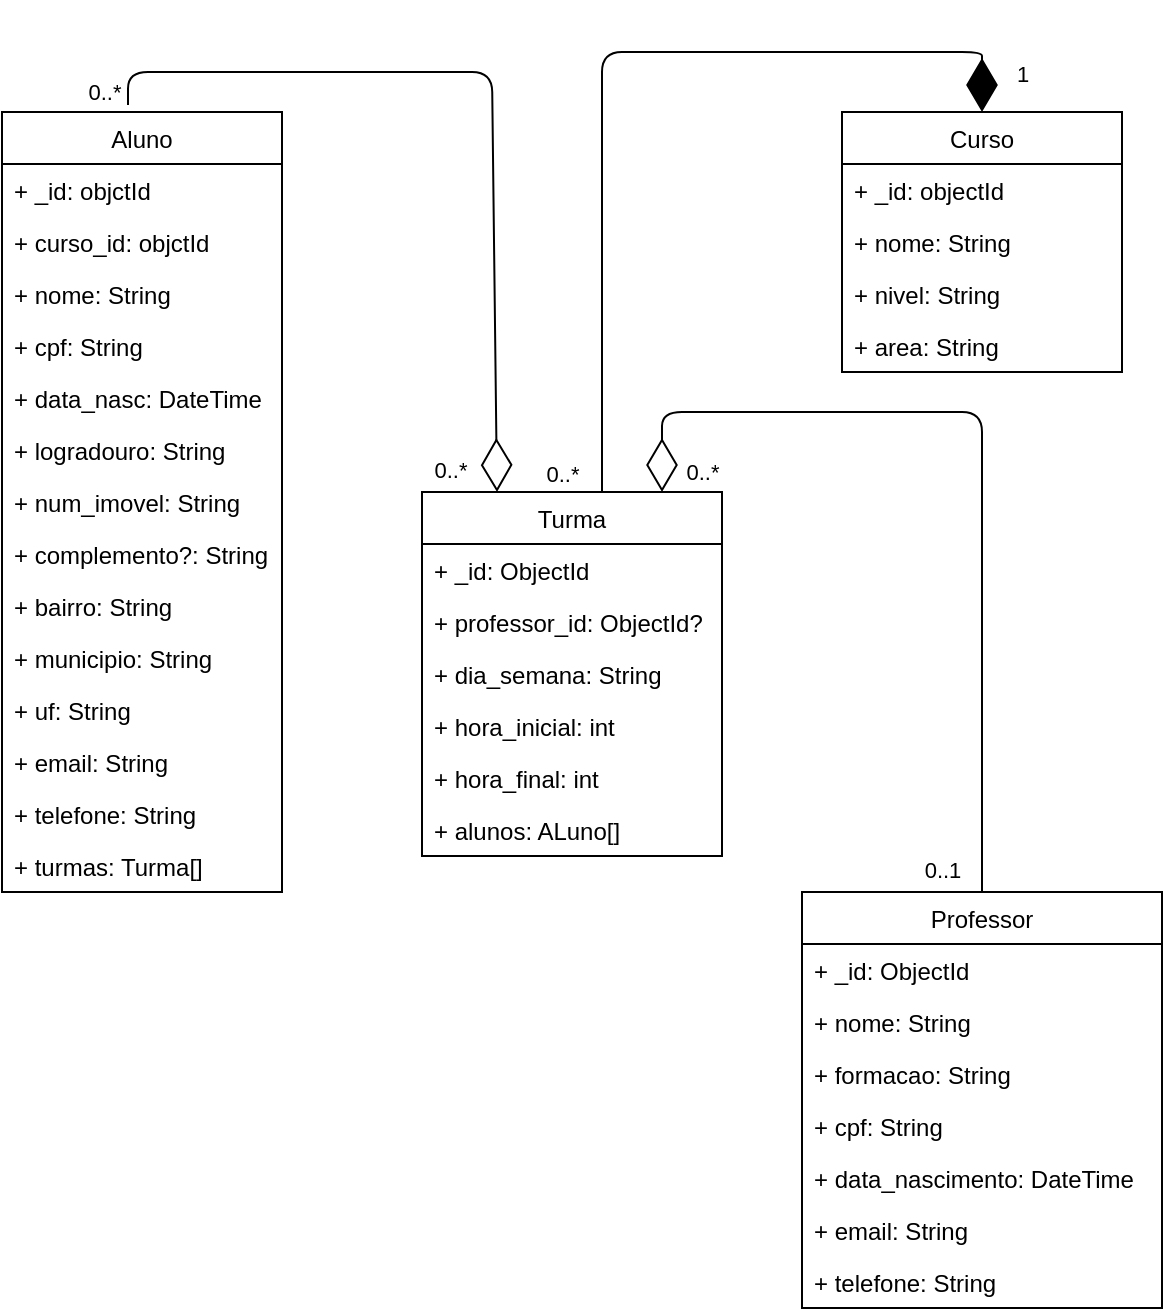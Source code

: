 <mxfile>
    <diagram id="9lBfAvcUG8FW7sj4ERA5" name="Page-2">
        <mxGraphModel dx="828" dy="1700" grid="1" gridSize="10" guides="1" tooltips="1" connect="1" arrows="1" fold="1" page="1" pageScale="1" pageWidth="850" pageHeight="1100" math="0" shadow="0">
            <root>
                <mxCell id="0"/>
                <mxCell id="1" parent="0"/>
                <mxCell id="8osK82hQY36cK4FPJVSQ-1" value="Aluno" style="swimlane;fontStyle=0;childLayout=stackLayout;horizontal=1;startSize=26;fillColor=none;horizontalStack=0;resizeParent=1;resizeParentMax=0;resizeLast=0;collapsible=1;marginBottom=0;" parent="1" vertex="1">
                    <mxGeometry x="40" y="40" width="140" height="390" as="geometry">
                        <mxRectangle x="40" y="40" width="70" height="30" as="alternateBounds"/>
                    </mxGeometry>
                </mxCell>
                <mxCell id="Wv_5DYYOoGQ2O_8nQIuu-14" value="+ _id: objctId" style="text;strokeColor=none;fillColor=none;align=left;verticalAlign=top;spacingLeft=4;spacingRight=4;overflow=hidden;rotatable=0;points=[[0,0.5],[1,0.5]];portConstraint=eastwest;" vertex="1" parent="8osK82hQY36cK4FPJVSQ-1">
                    <mxGeometry y="26" width="140" height="26" as="geometry"/>
                </mxCell>
                <mxCell id="8osK82hQY36cK4FPJVSQ-2" value="+ curso_id: objctId" style="text;strokeColor=none;fillColor=none;align=left;verticalAlign=top;spacingLeft=4;spacingRight=4;overflow=hidden;rotatable=0;points=[[0,0.5],[1,0.5]];portConstraint=eastwest;" parent="8osK82hQY36cK4FPJVSQ-1" vertex="1">
                    <mxGeometry y="52" width="140" height="26" as="geometry"/>
                </mxCell>
                <mxCell id="8osK82hQY36cK4FPJVSQ-3" value="+ nome: String" style="text;strokeColor=none;fillColor=none;align=left;verticalAlign=top;spacingLeft=4;spacingRight=4;overflow=hidden;rotatable=0;points=[[0,0.5],[1,0.5]];portConstraint=eastwest;" parent="8osK82hQY36cK4FPJVSQ-1" vertex="1">
                    <mxGeometry y="78" width="140" height="26" as="geometry"/>
                </mxCell>
                <mxCell id="8osK82hQY36cK4FPJVSQ-4" value="+ cpf: String" style="text;strokeColor=none;fillColor=none;align=left;verticalAlign=top;spacingLeft=4;spacingRight=4;overflow=hidden;rotatable=0;points=[[0,0.5],[1,0.5]];portConstraint=eastwest;" parent="8osK82hQY36cK4FPJVSQ-1" vertex="1">
                    <mxGeometry y="104" width="140" height="26" as="geometry"/>
                </mxCell>
                <mxCell id="8osK82hQY36cK4FPJVSQ-26" value="+ data_nasc: DateTime" style="text;strokeColor=none;fillColor=none;align=left;verticalAlign=top;spacingLeft=4;spacingRight=4;overflow=hidden;rotatable=0;points=[[0,0.5],[1,0.5]];portConstraint=eastwest;" parent="8osK82hQY36cK4FPJVSQ-1" vertex="1">
                    <mxGeometry y="130" width="140" height="26" as="geometry"/>
                </mxCell>
                <mxCell id="8osK82hQY36cK4FPJVSQ-17" value="+ logradouro: String" style="text;strokeColor=none;fillColor=none;align=left;verticalAlign=top;spacingLeft=4;spacingRight=4;overflow=hidden;rotatable=0;points=[[0,0.5],[1,0.5]];portConstraint=eastwest;" parent="8osK82hQY36cK4FPJVSQ-1" vertex="1">
                    <mxGeometry y="156" width="140" height="26" as="geometry"/>
                </mxCell>
                <mxCell id="8osK82hQY36cK4FPJVSQ-18" value="+ num_imovel: String" style="text;strokeColor=none;fillColor=none;align=left;verticalAlign=top;spacingLeft=4;spacingRight=4;overflow=hidden;rotatable=0;points=[[0,0.5],[1,0.5]];portConstraint=eastwest;" parent="8osK82hQY36cK4FPJVSQ-1" vertex="1">
                    <mxGeometry y="182" width="140" height="26" as="geometry"/>
                </mxCell>
                <mxCell id="8osK82hQY36cK4FPJVSQ-22" value="+ complemento?: String" style="text;strokeColor=none;fillColor=none;align=left;verticalAlign=top;spacingLeft=4;spacingRight=4;overflow=hidden;rotatable=0;points=[[0,0.5],[1,0.5]];portConstraint=eastwest;" parent="8osK82hQY36cK4FPJVSQ-1" vertex="1">
                    <mxGeometry y="208" width="140" height="26" as="geometry"/>
                </mxCell>
                <mxCell id="8osK82hQY36cK4FPJVSQ-23" value="+ bairro: String" style="text;strokeColor=none;fillColor=none;align=left;verticalAlign=top;spacingLeft=4;spacingRight=4;overflow=hidden;rotatable=0;points=[[0,0.5],[1,0.5]];portConstraint=eastwest;" parent="8osK82hQY36cK4FPJVSQ-1" vertex="1">
                    <mxGeometry y="234" width="140" height="26" as="geometry"/>
                </mxCell>
                <mxCell id="8osK82hQY36cK4FPJVSQ-24" value="+ municipio: String" style="text;strokeColor=none;fillColor=none;align=left;verticalAlign=top;spacingLeft=4;spacingRight=4;overflow=hidden;rotatable=0;points=[[0,0.5],[1,0.5]];portConstraint=eastwest;" parent="8osK82hQY36cK4FPJVSQ-1" vertex="1">
                    <mxGeometry y="260" width="140" height="26" as="geometry"/>
                </mxCell>
                <mxCell id="8osK82hQY36cK4FPJVSQ-25" value="+ uf: String" style="text;strokeColor=none;fillColor=none;align=left;verticalAlign=top;spacingLeft=4;spacingRight=4;overflow=hidden;rotatable=0;points=[[0,0.5],[1,0.5]];portConstraint=eastwest;" parent="8osK82hQY36cK4FPJVSQ-1" vertex="1">
                    <mxGeometry y="286" width="140" height="26" as="geometry"/>
                </mxCell>
                <mxCell id="8osK82hQY36cK4FPJVSQ-21" value="+ email: String" style="text;strokeColor=none;fillColor=none;align=left;verticalAlign=top;spacingLeft=4;spacingRight=4;overflow=hidden;rotatable=0;points=[[0,0.5],[1,0.5]];portConstraint=eastwest;" parent="8osK82hQY36cK4FPJVSQ-1" vertex="1">
                    <mxGeometry y="312" width="140" height="26" as="geometry"/>
                </mxCell>
                <mxCell id="Wv_5DYYOoGQ2O_8nQIuu-11" value="+ telefone: String" style="text;strokeColor=none;fillColor=none;align=left;verticalAlign=top;spacingLeft=4;spacingRight=4;overflow=hidden;rotatable=0;points=[[0,0.5],[1,0.5]];portConstraint=eastwest;" vertex="1" parent="8osK82hQY36cK4FPJVSQ-1">
                    <mxGeometry y="338" width="140" height="26" as="geometry"/>
                </mxCell>
                <mxCell id="8osK82hQY36cK4FPJVSQ-27" value="+ turmas: Turma[]" style="text;strokeColor=none;fillColor=none;align=left;verticalAlign=top;spacingLeft=4;spacingRight=4;overflow=hidden;rotatable=0;points=[[0,0.5],[1,0.5]];portConstraint=eastwest;" parent="8osK82hQY36cK4FPJVSQ-1" vertex="1">
                    <mxGeometry y="364" width="140" height="26" as="geometry"/>
                </mxCell>
                <mxCell id="8osK82hQY36cK4FPJVSQ-5" value="Curso" style="swimlane;fontStyle=0;childLayout=stackLayout;horizontal=1;startSize=26;fillColor=none;horizontalStack=0;resizeParent=1;resizeParentMax=0;resizeLast=0;collapsible=1;marginBottom=0;" parent="1" vertex="1">
                    <mxGeometry x="460" y="40" width="140" height="130" as="geometry"/>
                </mxCell>
                <mxCell id="8osK82hQY36cK4FPJVSQ-6" value="+ _id: objectId" style="text;strokeColor=none;fillColor=none;align=left;verticalAlign=top;spacingLeft=4;spacingRight=4;overflow=hidden;rotatable=0;points=[[0,0.5],[1,0.5]];portConstraint=eastwest;" parent="8osK82hQY36cK4FPJVSQ-5" vertex="1">
                    <mxGeometry y="26" width="140" height="26" as="geometry"/>
                </mxCell>
                <mxCell id="8osK82hQY36cK4FPJVSQ-7" value="+ nome: String" style="text;strokeColor=none;fillColor=none;align=left;verticalAlign=top;spacingLeft=4;spacingRight=4;overflow=hidden;rotatable=0;points=[[0,0.5],[1,0.5]];portConstraint=eastwest;" parent="8osK82hQY36cK4FPJVSQ-5" vertex="1">
                    <mxGeometry y="52" width="140" height="26" as="geometry"/>
                </mxCell>
                <mxCell id="8osK82hQY36cK4FPJVSQ-8" value="+ nivel: String" style="text;strokeColor=none;fillColor=none;align=left;verticalAlign=top;spacingLeft=4;spacingRight=4;overflow=hidden;rotatable=0;points=[[0,0.5],[1,0.5]];portConstraint=eastwest;" parent="8osK82hQY36cK4FPJVSQ-5" vertex="1">
                    <mxGeometry y="78" width="140" height="26" as="geometry"/>
                </mxCell>
                <mxCell id="8osK82hQY36cK4FPJVSQ-28" value="+ area: String" style="text;strokeColor=none;fillColor=none;align=left;verticalAlign=top;spacingLeft=4;spacingRight=4;overflow=hidden;rotatable=0;points=[[0,0.5],[1,0.5]];portConstraint=eastwest;" parent="8osK82hQY36cK4FPJVSQ-5" vertex="1">
                    <mxGeometry y="104" width="140" height="26" as="geometry"/>
                </mxCell>
                <mxCell id="8osK82hQY36cK4FPJVSQ-9" value="Turma" style="swimlane;fontStyle=0;childLayout=stackLayout;horizontal=1;startSize=26;fillColor=none;horizontalStack=0;resizeParent=1;resizeParentMax=0;resizeLast=0;collapsible=1;marginBottom=0;" parent="1" vertex="1">
                    <mxGeometry x="250" y="230" width="150" height="182" as="geometry"/>
                </mxCell>
                <mxCell id="8osK82hQY36cK4FPJVSQ-10" value="+ _id: ObjectId" style="text;strokeColor=none;fillColor=none;align=left;verticalAlign=top;spacingLeft=4;spacingRight=4;overflow=hidden;rotatable=0;points=[[0,0.5],[1,0.5]];portConstraint=eastwest;" parent="8osK82hQY36cK4FPJVSQ-9" vertex="1">
                    <mxGeometry y="26" width="150" height="26" as="geometry"/>
                </mxCell>
                <mxCell id="Wv_5DYYOoGQ2O_8nQIuu-16" value="+ professor_id: ObjectId?" style="text;strokeColor=none;fillColor=none;align=left;verticalAlign=top;spacingLeft=4;spacingRight=4;overflow=hidden;rotatable=0;points=[[0,0.5],[1,0.5]];portConstraint=eastwest;" vertex="1" parent="8osK82hQY36cK4FPJVSQ-9">
                    <mxGeometry y="52" width="150" height="26" as="geometry"/>
                </mxCell>
                <mxCell id="8osK82hQY36cK4FPJVSQ-11" value="+ dia_semana: String" style="text;strokeColor=none;fillColor=none;align=left;verticalAlign=top;spacingLeft=4;spacingRight=4;overflow=hidden;rotatable=0;points=[[0,0.5],[1,0.5]];portConstraint=eastwest;" parent="8osK82hQY36cK4FPJVSQ-9" vertex="1">
                    <mxGeometry y="78" width="150" height="26" as="geometry"/>
                </mxCell>
                <mxCell id="8osK82hQY36cK4FPJVSQ-12" value="+ hora_inicial: int" style="text;strokeColor=none;fillColor=none;align=left;verticalAlign=top;spacingLeft=4;spacingRight=4;overflow=hidden;rotatable=0;points=[[0,0.5],[1,0.5]];portConstraint=eastwest;" parent="8osK82hQY36cK4FPJVSQ-9" vertex="1">
                    <mxGeometry y="104" width="150" height="26" as="geometry"/>
                </mxCell>
                <mxCell id="8osK82hQY36cK4FPJVSQ-34" value="+ hora_final: int" style="text;strokeColor=none;fillColor=none;align=left;verticalAlign=top;spacingLeft=4;spacingRight=4;overflow=hidden;rotatable=0;points=[[0,0.5],[1,0.5]];portConstraint=eastwest;" parent="8osK82hQY36cK4FPJVSQ-9" vertex="1">
                    <mxGeometry y="130" width="150" height="26" as="geometry"/>
                </mxCell>
                <mxCell id="Wv_5DYYOoGQ2O_8nQIuu-12" value="+ alunos: ALuno[]" style="text;strokeColor=none;fillColor=none;align=left;verticalAlign=top;spacingLeft=4;spacingRight=4;overflow=hidden;rotatable=0;points=[[0,0.5],[1,0.5]];portConstraint=eastwest;" vertex="1" parent="8osK82hQY36cK4FPJVSQ-9">
                    <mxGeometry y="156" width="150" height="26" as="geometry"/>
                </mxCell>
                <mxCell id="8osK82hQY36cK4FPJVSQ-13" value="Professor" style="swimlane;fontStyle=0;childLayout=stackLayout;horizontal=1;startSize=26;fillColor=none;horizontalStack=0;resizeParent=1;resizeParentMax=0;resizeLast=0;collapsible=1;marginBottom=0;" parent="1" vertex="1">
                    <mxGeometry x="440" y="430" width="180" height="208" as="geometry">
                        <mxRectangle x="220" y="400" width="90" height="30" as="alternateBounds"/>
                    </mxGeometry>
                </mxCell>
                <mxCell id="8osK82hQY36cK4FPJVSQ-14" value="+ _id: ObjectId" style="text;strokeColor=none;fillColor=none;align=left;verticalAlign=top;spacingLeft=4;spacingRight=4;overflow=hidden;rotatable=0;points=[[0,0.5],[1,0.5]];portConstraint=eastwest;" parent="8osK82hQY36cK4FPJVSQ-13" vertex="1">
                    <mxGeometry y="26" width="180" height="26" as="geometry"/>
                </mxCell>
                <mxCell id="8osK82hQY36cK4FPJVSQ-15" value="+ nome: String" style="text;strokeColor=none;fillColor=none;align=left;verticalAlign=top;spacingLeft=4;spacingRight=4;overflow=hidden;rotatable=0;points=[[0,0.5],[1,0.5]];portConstraint=eastwest;" parent="8osK82hQY36cK4FPJVSQ-13" vertex="1">
                    <mxGeometry y="52" width="180" height="26" as="geometry"/>
                </mxCell>
                <mxCell id="8osK82hQY36cK4FPJVSQ-29" value="+ formacao: String" style="text;strokeColor=none;fillColor=none;align=left;verticalAlign=top;spacingLeft=4;spacingRight=4;overflow=hidden;rotatable=0;points=[[0,0.5],[1,0.5]];portConstraint=eastwest;" parent="8osK82hQY36cK4FPJVSQ-13" vertex="1">
                    <mxGeometry y="78" width="180" height="26" as="geometry"/>
                </mxCell>
                <mxCell id="8osK82hQY36cK4FPJVSQ-16" value="+ cpf: String" style="text;strokeColor=none;fillColor=none;align=left;verticalAlign=top;spacingLeft=4;spacingRight=4;overflow=hidden;rotatable=0;points=[[0,0.5],[1,0.5]];portConstraint=eastwest;" parent="8osK82hQY36cK4FPJVSQ-13" vertex="1">
                    <mxGeometry y="104" width="180" height="26" as="geometry"/>
                </mxCell>
                <mxCell id="8osK82hQY36cK4FPJVSQ-30" value="+ data_nascimento: DateTime" style="text;strokeColor=none;fillColor=none;align=left;verticalAlign=top;spacingLeft=4;spacingRight=4;overflow=hidden;rotatable=0;points=[[0,0.5],[1,0.5]];portConstraint=eastwest;" parent="8osK82hQY36cK4FPJVSQ-13" vertex="1">
                    <mxGeometry y="130" width="180" height="26" as="geometry"/>
                </mxCell>
                <mxCell id="8osK82hQY36cK4FPJVSQ-32" value="+ email: String" style="text;strokeColor=none;fillColor=none;align=left;verticalAlign=top;spacingLeft=4;spacingRight=4;overflow=hidden;rotatable=0;points=[[0,0.5],[1,0.5]];portConstraint=eastwest;" parent="8osK82hQY36cK4FPJVSQ-13" vertex="1">
                    <mxGeometry y="156" width="180" height="26" as="geometry"/>
                </mxCell>
                <mxCell id="8osK82hQY36cK4FPJVSQ-33" value="+ telefone: String" style="text;strokeColor=none;fillColor=none;align=left;verticalAlign=top;spacingLeft=4;spacingRight=4;overflow=hidden;rotatable=0;points=[[0,0.5],[1,0.5]];portConstraint=eastwest;" parent="8osK82hQY36cK4FPJVSQ-13" vertex="1">
                    <mxGeometry y="182" width="180" height="26" as="geometry"/>
                </mxCell>
                <mxCell id="8osK82hQY36cK4FPJVSQ-39" value="" style="endArrow=diamondThin;endFill=1;endSize=24;html=1;edgeStyle=orthogonalEdgeStyle;entryX=0.5;entryY=0;entryDx=0;entryDy=0;exitX=0.5;exitY=0;exitDx=0;exitDy=0;" parent="1" target="8osK82hQY36cK4FPJVSQ-5" edge="1">
                    <mxGeometry width="160" relative="1" as="geometry">
                        <mxPoint x="340" y="230" as="sourcePoint"/>
                        <mxPoint x="420" y="210" as="targetPoint"/>
                        <Array as="points">
                            <mxPoint x="340" y="230"/>
                            <mxPoint x="340" y="10"/>
                            <mxPoint x="530" y="10"/>
                        </Array>
                    </mxGeometry>
                </mxCell>
                <mxCell id="8osK82hQY36cK4FPJVSQ-40" value="0..*" style="edgeLabel;html=1;align=center;verticalAlign=middle;resizable=0;points=[];" parent="8osK82hQY36cK4FPJVSQ-39" vertex="1" connectable="0">
                    <mxGeometry x="-0.521" y="2" relative="1" as="geometry">
                        <mxPoint x="-18" y="96" as="offset"/>
                    </mxGeometry>
                </mxCell>
                <mxCell id="Wv_5DYYOoGQ2O_8nQIuu-4" value="1" style="edgeLabel;html=1;align=center;verticalAlign=middle;resizable=0;points=[];" vertex="1" connectable="0" parent="8osK82hQY36cK4FPJVSQ-39">
                    <mxGeometry x="-0.556" relative="1" as="geometry">
                        <mxPoint x="210" y="-112" as="offset"/>
                    </mxGeometry>
                </mxCell>
                <mxCell id="8osK82hQY36cK4FPJVSQ-41" value="" style="endArrow=diamondThin;endFill=0;endSize=24;html=1;exitX=0.45;exitY=-0.009;exitDx=0;exitDy=0;exitPerimeter=0;entryX=0.25;entryY=0;entryDx=0;entryDy=0;" parent="1" source="8osK82hQY36cK4FPJVSQ-1" target="8osK82hQY36cK4FPJVSQ-9" edge="1">
                    <mxGeometry width="160" relative="1" as="geometry">
                        <mxPoint x="100" y="20" as="sourcePoint"/>
                        <mxPoint x="290" y="220" as="targetPoint"/>
                        <Array as="points">
                            <mxPoint x="103" y="20"/>
                            <mxPoint x="200" y="20"/>
                            <mxPoint x="220" y="20"/>
                            <mxPoint x="285" y="20"/>
                        </Array>
                    </mxGeometry>
                </mxCell>
                <mxCell id="8osK82hQY36cK4FPJVSQ-42" value="0..*" style="edgeLabel;html=1;align=center;verticalAlign=middle;resizable=0;points=[];" parent="8osK82hQY36cK4FPJVSQ-41" vertex="1" connectable="0">
                    <mxGeometry x="-0.353" y="1" relative="1" as="geometry">
                        <mxPoint x="-128" y="11" as="offset"/>
                    </mxGeometry>
                </mxCell>
                <mxCell id="Wv_5DYYOoGQ2O_8nQIuu-1" value="0..*" style="edgeLabel;html=1;align=center;verticalAlign=middle;resizable=0;points=[];" vertex="1" connectable="0" parent="1">
                    <mxGeometry x="90.002" y="40" as="geometry">
                        <mxPoint x="174" y="179" as="offset"/>
                    </mxGeometry>
                </mxCell>
                <mxCell id="Wv_5DYYOoGQ2O_8nQIuu-6" value="" style="endArrow=diamondThin;endFill=0;endSize=24;html=1;exitX=0.5;exitY=0;exitDx=0;exitDy=0;" edge="1" parent="1" source="8osK82hQY36cK4FPJVSQ-13">
                    <mxGeometry width="160" relative="1" as="geometry">
                        <mxPoint x="410" y="260" as="sourcePoint"/>
                        <mxPoint x="370" y="230" as="targetPoint"/>
                        <Array as="points">
                            <mxPoint x="530" y="190"/>
                            <mxPoint x="370" y="190"/>
                        </Array>
                    </mxGeometry>
                </mxCell>
                <mxCell id="Wv_5DYYOoGQ2O_8nQIuu-7" value="0..1" style="edgeLabel;html=1;align=center;verticalAlign=middle;resizable=0;points=[];" vertex="1" connectable="0" parent="Wv_5DYYOoGQ2O_8nQIuu-6">
                    <mxGeometry x="-0.846" y="2" relative="1" as="geometry">
                        <mxPoint x="-18" y="23" as="offset"/>
                    </mxGeometry>
                </mxCell>
                <mxCell id="Wv_5DYYOoGQ2O_8nQIuu-8" value="0..*" style="edgeLabel;html=1;align=center;verticalAlign=middle;resizable=0;points=[];" vertex="1" connectable="0" parent="Wv_5DYYOoGQ2O_8nQIuu-6">
                    <mxGeometry x="0.71" y="1" relative="1" as="geometry">
                        <mxPoint x="-4" y="29" as="offset"/>
                    </mxGeometry>
                </mxCell>
            </root>
        </mxGraphModel>
    </diagram>
</mxfile>